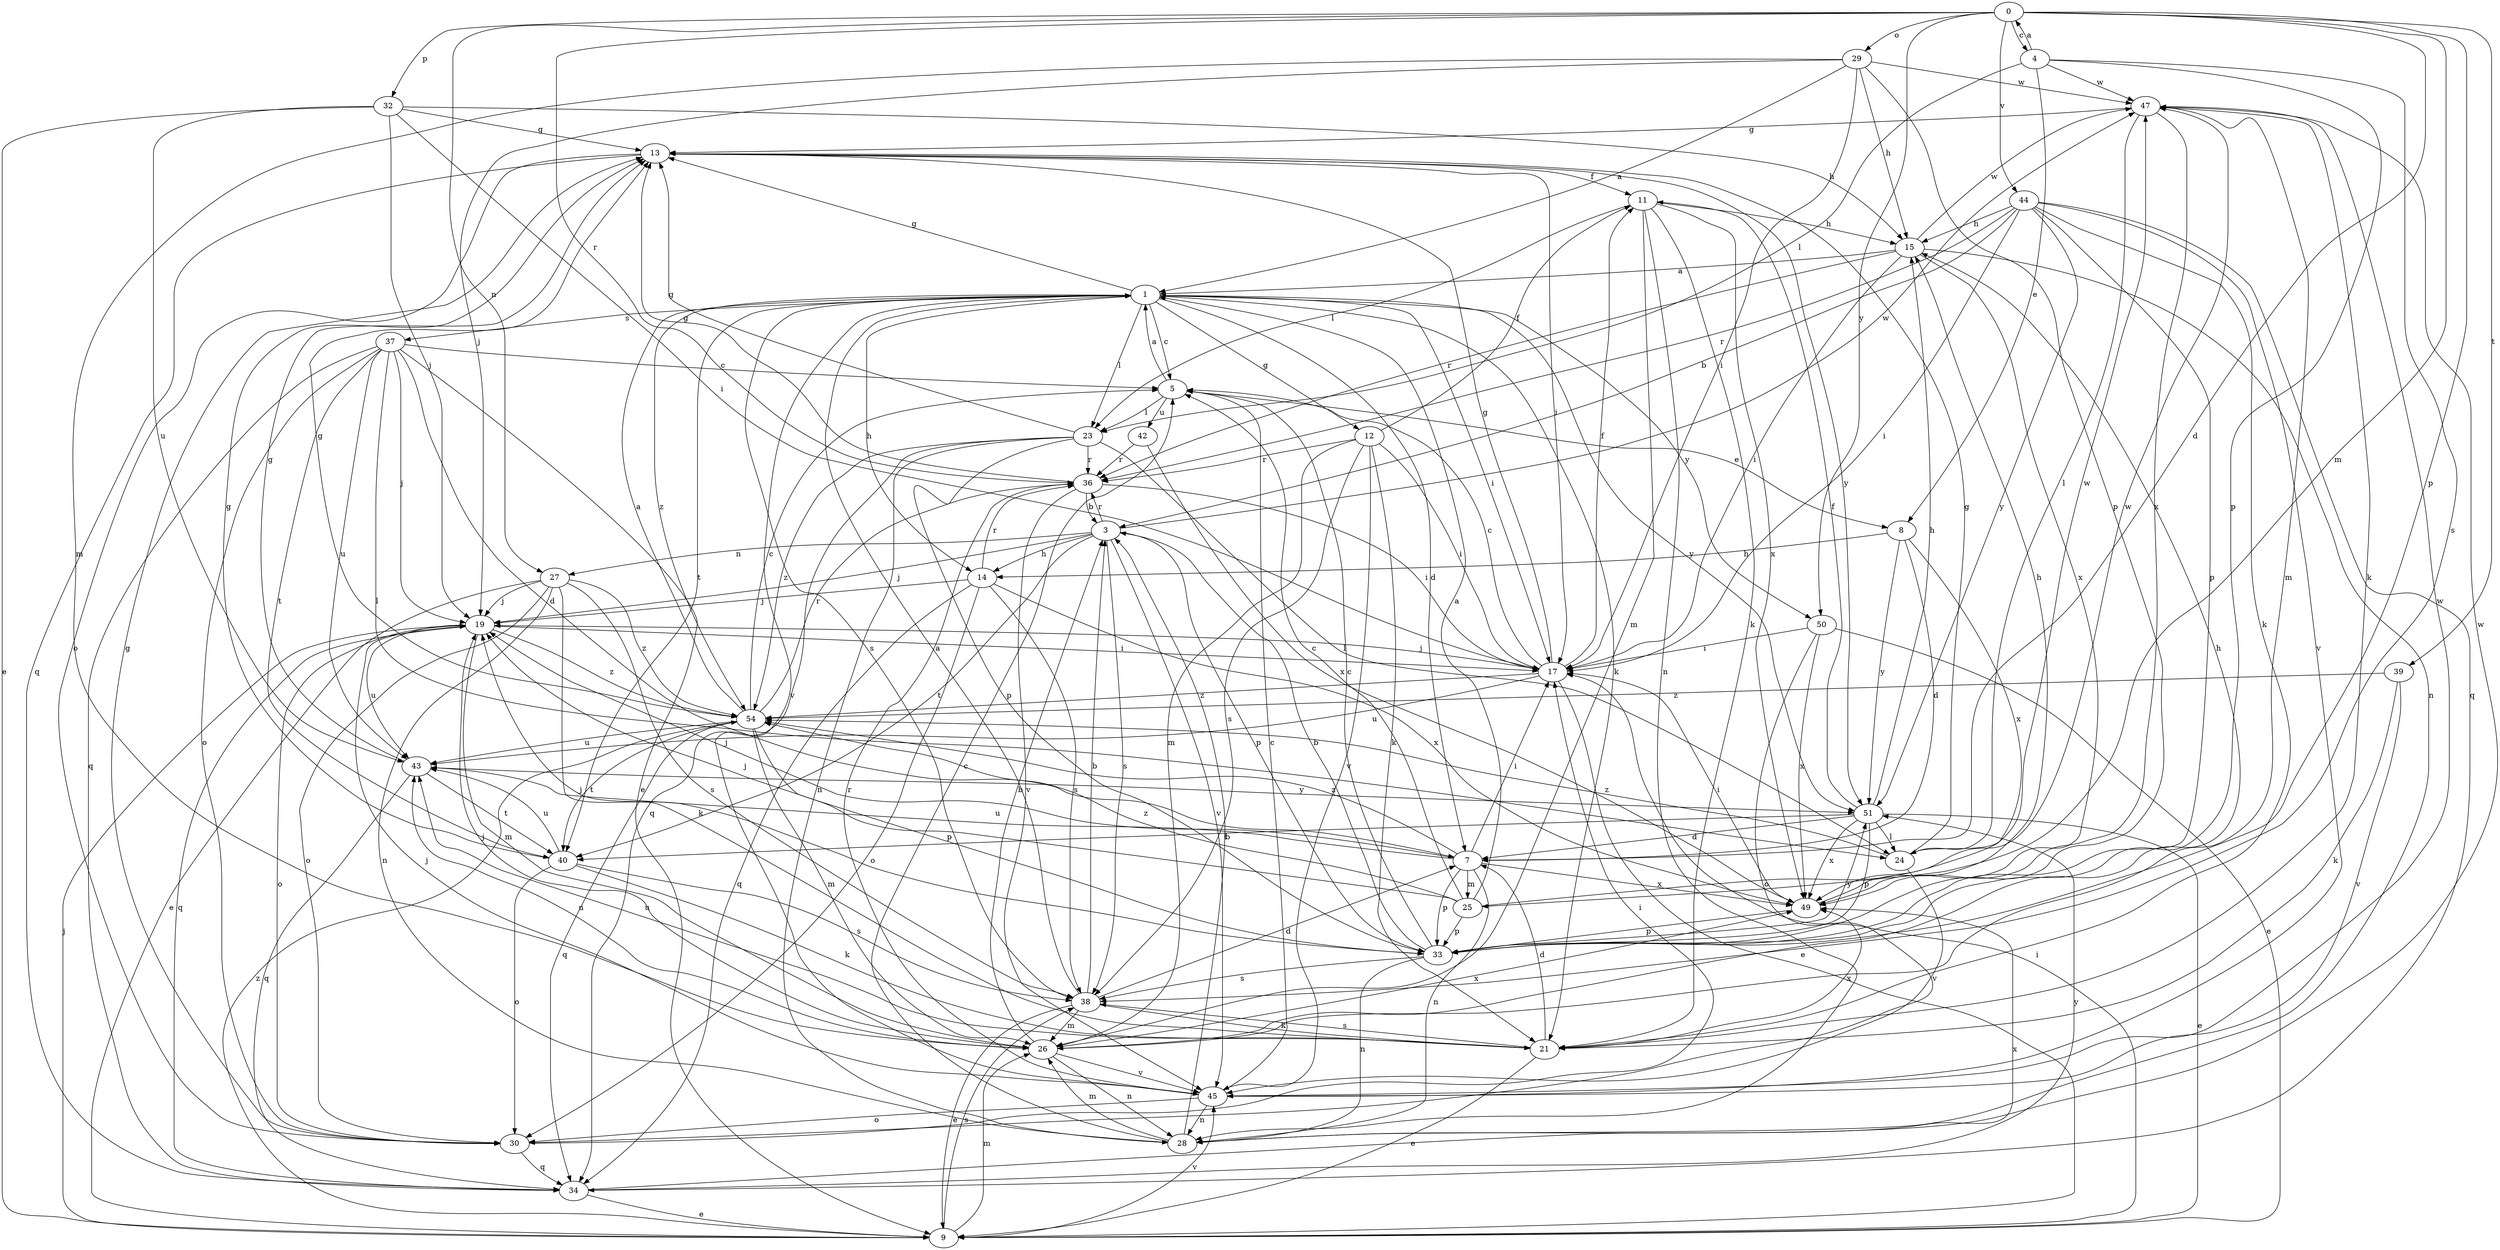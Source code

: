 strict digraph  {
0;
1;
3;
4;
5;
7;
8;
9;
11;
12;
13;
14;
15;
17;
19;
21;
23;
24;
25;
26;
27;
28;
29;
30;
32;
33;
34;
36;
37;
38;
39;
40;
42;
43;
44;
45;
47;
49;
50;
51;
54;
0 -> 4  [label=c];
0 -> 7  [label=d];
0 -> 25  [label=m];
0 -> 27  [label=n];
0 -> 29  [label=o];
0 -> 32  [label=p];
0 -> 33  [label=p];
0 -> 36  [label=r];
0 -> 39  [label=t];
0 -> 44  [label=v];
0 -> 50  [label=y];
1 -> 5  [label=c];
1 -> 7  [label=d];
1 -> 12  [label=g];
1 -> 13  [label=g];
1 -> 14  [label=h];
1 -> 17  [label=i];
1 -> 21  [label=k];
1 -> 23  [label=l];
1 -> 37  [label=s];
1 -> 38  [label=s];
1 -> 40  [label=t];
1 -> 45  [label=v];
1 -> 50  [label=y];
1 -> 51  [label=y];
1 -> 54  [label=z];
3 -> 14  [label=h];
3 -> 19  [label=j];
3 -> 27  [label=n];
3 -> 33  [label=p];
3 -> 36  [label=r];
3 -> 38  [label=s];
3 -> 40  [label=t];
3 -> 45  [label=v];
3 -> 47  [label=w];
4 -> 0  [label=a];
4 -> 8  [label=e];
4 -> 23  [label=l];
4 -> 33  [label=p];
4 -> 38  [label=s];
4 -> 47  [label=w];
5 -> 1  [label=a];
5 -> 8  [label=e];
5 -> 23  [label=l];
5 -> 42  [label=u];
7 -> 17  [label=i];
7 -> 19  [label=j];
7 -> 25  [label=m];
7 -> 28  [label=n];
7 -> 33  [label=p];
7 -> 43  [label=u];
7 -> 49  [label=x];
7 -> 54  [label=z];
8 -> 7  [label=d];
8 -> 14  [label=h];
8 -> 49  [label=x];
8 -> 51  [label=y];
9 -> 17  [label=i];
9 -> 19  [label=j];
9 -> 26  [label=m];
9 -> 38  [label=s];
9 -> 45  [label=v];
9 -> 54  [label=z];
11 -> 15  [label=h];
11 -> 21  [label=k];
11 -> 23  [label=l];
11 -> 26  [label=m];
11 -> 28  [label=n];
11 -> 49  [label=x];
12 -> 11  [label=f];
12 -> 17  [label=i];
12 -> 21  [label=k];
12 -> 26  [label=m];
12 -> 36  [label=r];
12 -> 38  [label=s];
12 -> 45  [label=v];
13 -> 11  [label=f];
13 -> 17  [label=i];
13 -> 30  [label=o];
13 -> 34  [label=q];
13 -> 51  [label=y];
14 -> 19  [label=j];
14 -> 30  [label=o];
14 -> 34  [label=q];
14 -> 36  [label=r];
14 -> 38  [label=s];
14 -> 49  [label=x];
15 -> 1  [label=a];
15 -> 17  [label=i];
15 -> 28  [label=n];
15 -> 36  [label=r];
15 -> 47  [label=w];
15 -> 49  [label=x];
17 -> 5  [label=c];
17 -> 9  [label=e];
17 -> 11  [label=f];
17 -> 13  [label=g];
17 -> 19  [label=j];
17 -> 43  [label=u];
17 -> 54  [label=z];
19 -> 17  [label=i];
19 -> 26  [label=m];
19 -> 30  [label=o];
19 -> 34  [label=q];
19 -> 43  [label=u];
19 -> 54  [label=z];
21 -> 7  [label=d];
21 -> 9  [label=e];
21 -> 38  [label=s];
21 -> 43  [label=u];
21 -> 49  [label=x];
23 -> 13  [label=g];
23 -> 24  [label=l];
23 -> 28  [label=n];
23 -> 33  [label=p];
23 -> 34  [label=q];
23 -> 36  [label=r];
23 -> 54  [label=z];
24 -> 13  [label=g];
24 -> 45  [label=v];
24 -> 47  [label=w];
24 -> 54  [label=z];
25 -> 1  [label=a];
25 -> 5  [label=c];
25 -> 19  [label=j];
25 -> 33  [label=p];
25 -> 47  [label=w];
25 -> 54  [label=z];
26 -> 3  [label=b];
26 -> 15  [label=h];
26 -> 19  [label=j];
26 -> 28  [label=n];
26 -> 43  [label=u];
26 -> 45  [label=v];
26 -> 49  [label=x];
27 -> 9  [label=e];
27 -> 19  [label=j];
27 -> 21  [label=k];
27 -> 28  [label=n];
27 -> 30  [label=o];
27 -> 38  [label=s];
27 -> 54  [label=z];
28 -> 3  [label=b];
28 -> 5  [label=c];
28 -> 26  [label=m];
28 -> 47  [label=w];
29 -> 1  [label=a];
29 -> 15  [label=h];
29 -> 17  [label=i];
29 -> 19  [label=j];
29 -> 26  [label=m];
29 -> 33  [label=p];
29 -> 47  [label=w];
30 -> 13  [label=g];
30 -> 17  [label=i];
30 -> 34  [label=q];
32 -> 9  [label=e];
32 -> 13  [label=g];
32 -> 15  [label=h];
32 -> 17  [label=i];
32 -> 19  [label=j];
32 -> 43  [label=u];
33 -> 3  [label=b];
33 -> 5  [label=c];
33 -> 19  [label=j];
33 -> 28  [label=n];
33 -> 38  [label=s];
33 -> 51  [label=y];
34 -> 9  [label=e];
34 -> 49  [label=x];
34 -> 51  [label=y];
36 -> 3  [label=b];
36 -> 13  [label=g];
36 -> 17  [label=i];
36 -> 45  [label=v];
37 -> 5  [label=c];
37 -> 7  [label=d];
37 -> 9  [label=e];
37 -> 19  [label=j];
37 -> 24  [label=l];
37 -> 30  [label=o];
37 -> 34  [label=q];
37 -> 40  [label=t];
37 -> 43  [label=u];
38 -> 1  [label=a];
38 -> 3  [label=b];
38 -> 7  [label=d];
38 -> 9  [label=e];
38 -> 21  [label=k];
38 -> 26  [label=m];
39 -> 21  [label=k];
39 -> 45  [label=v];
39 -> 54  [label=z];
40 -> 13  [label=g];
40 -> 21  [label=k];
40 -> 30  [label=o];
40 -> 38  [label=s];
40 -> 43  [label=u];
42 -> 36  [label=r];
42 -> 49  [label=x];
43 -> 13  [label=g];
43 -> 34  [label=q];
43 -> 40  [label=t];
43 -> 51  [label=y];
44 -> 3  [label=b];
44 -> 15  [label=h];
44 -> 17  [label=i];
44 -> 21  [label=k];
44 -> 33  [label=p];
44 -> 34  [label=q];
44 -> 36  [label=r];
44 -> 45  [label=v];
44 -> 51  [label=y];
45 -> 5  [label=c];
45 -> 19  [label=j];
45 -> 28  [label=n];
45 -> 30  [label=o];
45 -> 36  [label=r];
45 -> 47  [label=w];
47 -> 13  [label=g];
47 -> 21  [label=k];
47 -> 24  [label=l];
47 -> 26  [label=m];
47 -> 49  [label=x];
49 -> 15  [label=h];
49 -> 17  [label=i];
49 -> 33  [label=p];
50 -> 9  [label=e];
50 -> 17  [label=i];
50 -> 30  [label=o];
50 -> 49  [label=x];
51 -> 7  [label=d];
51 -> 9  [label=e];
51 -> 11  [label=f];
51 -> 15  [label=h];
51 -> 24  [label=l];
51 -> 33  [label=p];
51 -> 40  [label=t];
51 -> 49  [label=x];
54 -> 1  [label=a];
54 -> 5  [label=c];
54 -> 13  [label=g];
54 -> 26  [label=m];
54 -> 33  [label=p];
54 -> 34  [label=q];
54 -> 36  [label=r];
54 -> 40  [label=t];
54 -> 43  [label=u];
}
